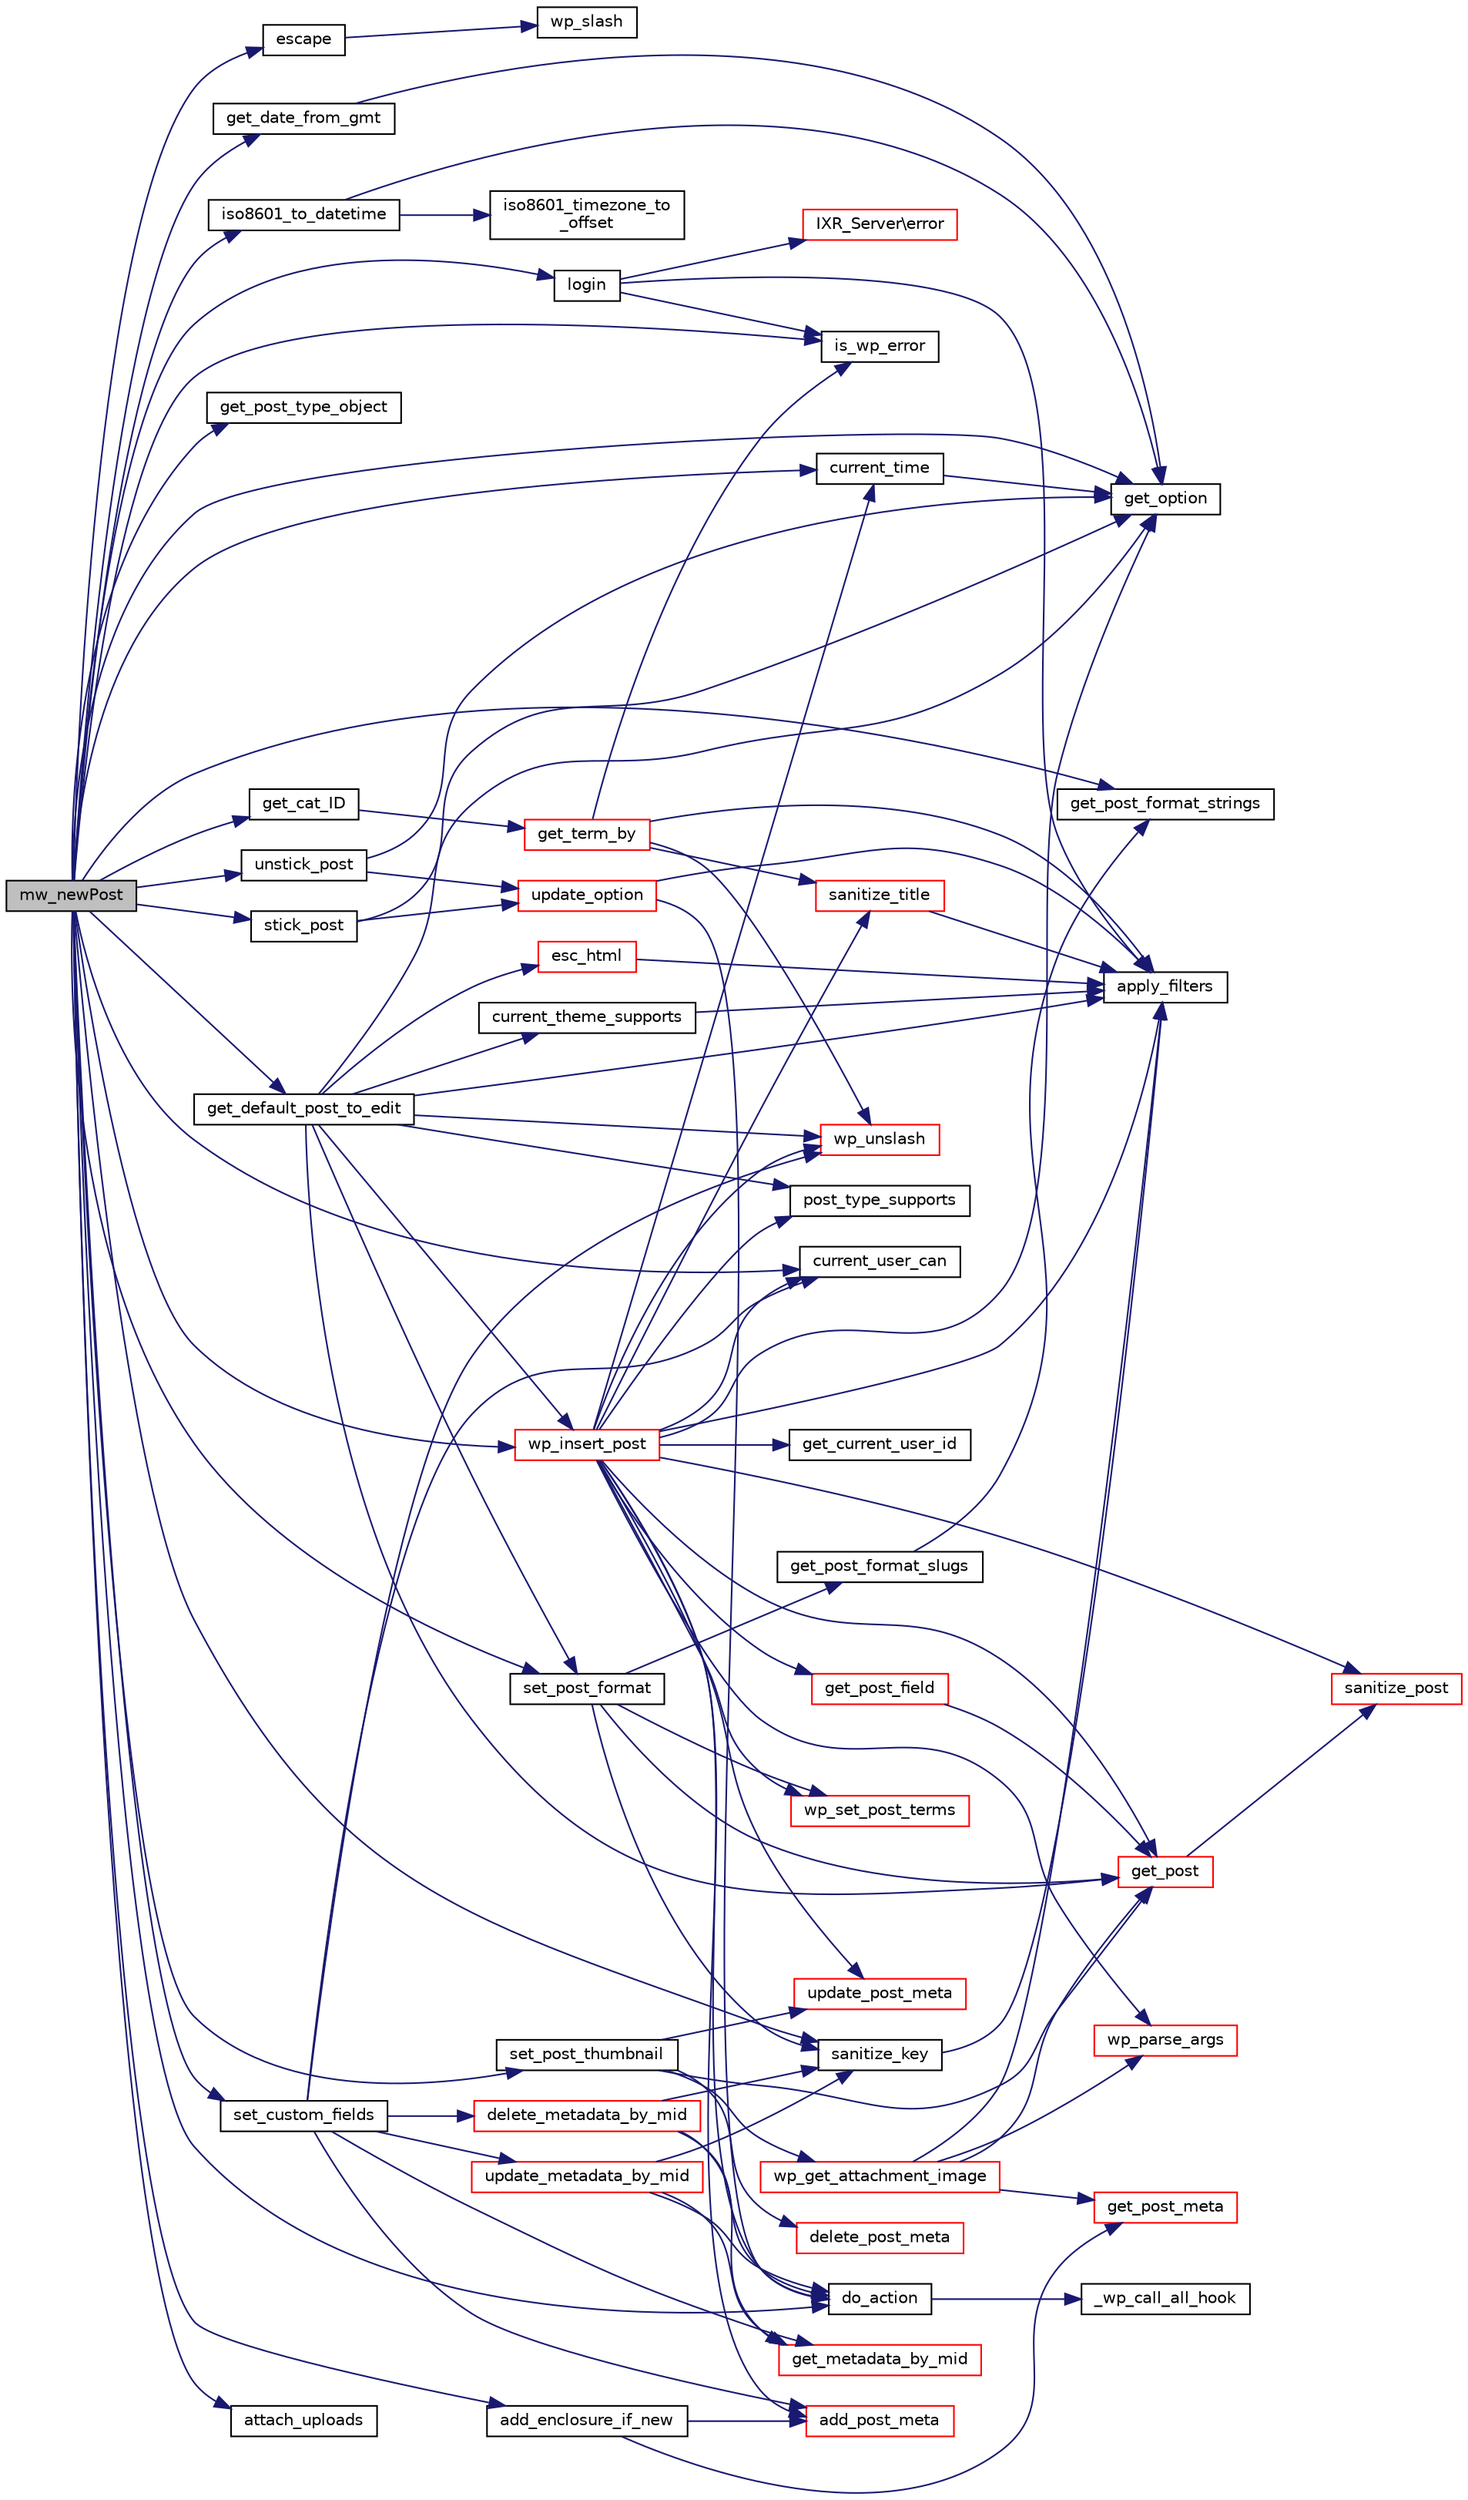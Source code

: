 digraph "mw_newPost"
{
  edge [fontname="Helvetica",fontsize="10",labelfontname="Helvetica",labelfontsize="10"];
  node [fontname="Helvetica",fontsize="10",shape=record];
  rankdir="LR";
  Node1 [label="mw_newPost",height=0.2,width=0.4,color="black", fillcolor="grey75", style="filled", fontcolor="black"];
  Node1 -> Node2 [color="midnightblue",fontsize="10",style="solid",fontname="Helvetica"];
  Node2 [label="escape",height=0.2,width=0.4,color="black", fillcolor="white", style="filled",URL="$classwp__xmlrpc__server.html#a63816d507f93588425abb61186129cc7"];
  Node2 -> Node3 [color="midnightblue",fontsize="10",style="solid",fontname="Helvetica"];
  Node3 [label="wp_slash",height=0.2,width=0.4,color="black", fillcolor="white", style="filled",URL="$formatting_8php.html#aa5eab0fce35c72689998f801b8fc7dfe"];
  Node1 -> Node4 [color="midnightblue",fontsize="10",style="solid",fontname="Helvetica"];
  Node4 [label="login",height=0.2,width=0.4,color="black", fillcolor="white", style="filled",URL="$classwp__xmlrpc__server.html#ad870c94a5775868891f6c50b9818d627"];
  Node4 -> Node5 [color="midnightblue",fontsize="10",style="solid",fontname="Helvetica"];
  Node5 [label="apply_filters",height=0.2,width=0.4,color="black", fillcolor="white", style="filled",URL="$load-scripts_8php.html#a54639394aa645a2277ea41f3cbd23247"];
  Node4 -> Node6 [color="midnightblue",fontsize="10",style="solid",fontname="Helvetica"];
  Node6 [label="IXR_Server\\error",height=0.2,width=0.4,color="red", fillcolor="white", style="filled",URL="$class_i_x_r___server.html#ab1bf1e04adffd0d87191b7234a18295c"];
  Node4 -> Node7 [color="midnightblue",fontsize="10",style="solid",fontname="Helvetica"];
  Node7 [label="is_wp_error",height=0.2,width=0.4,color="black", fillcolor="white", style="filled",URL="$class-wp-error_8php.html#a741b5ec807dbba8d2a0851e32e7d926c"];
  Node1 -> Node8 [color="midnightblue",fontsize="10",style="solid",fontname="Helvetica"];
  Node8 [label="do_action",height=0.2,width=0.4,color="black", fillcolor="white", style="filled",URL="$wp-includes_2plugin_8php.html#aed75045b0b4572e55462b37b063a77cc"];
  Node8 -> Node9 [color="midnightblue",fontsize="10",style="solid",fontname="Helvetica"];
  Node9 [label="_wp_call_all_hook",height=0.2,width=0.4,color="black", fillcolor="white", style="filled",URL="$wp-includes_2plugin_8php.html#af891e88ab346a2da31111facfcf6b2cf"];
  Node1 -> Node10 [color="midnightblue",fontsize="10",style="solid",fontname="Helvetica"];
  Node10 [label="current_user_can",height=0.2,width=0.4,color="black", fillcolor="white", style="filled",URL="$capabilities_8php.html#a3cea61656956bc24826e04276a5847fc"];
  Node1 -> Node11 [color="midnightblue",fontsize="10",style="solid",fontname="Helvetica"];
  Node11 [label="get_post_type_object",height=0.2,width=0.4,color="black", fillcolor="white", style="filled",URL="$wp-includes_2post_8php.html#a61c47864d25a054d86d7977ed6bc6bed"];
  Node1 -> Node12 [color="midnightblue",fontsize="10",style="solid",fontname="Helvetica"];
  Node12 [label="sanitize_key",height=0.2,width=0.4,color="black", fillcolor="white", style="filled",URL="$formatting_8php.html#a0ebdd3bb5f66266f5302c24c3537fb50"];
  Node12 -> Node5 [color="midnightblue",fontsize="10",style="solid",fontname="Helvetica"];
  Node1 -> Node13 [color="midnightblue",fontsize="10",style="solid",fontname="Helvetica"];
  Node13 [label="get_post_format_strings",height=0.2,width=0.4,color="black", fillcolor="white", style="filled",URL="$post-formats_8php.html#a64c5d6d0b6b66836cea1a3ccddc0d4dc"];
  Node1 -> Node14 [color="midnightblue",fontsize="10",style="solid",fontname="Helvetica"];
  Node14 [label="get_option",height=0.2,width=0.4,color="black", fillcolor="white", style="filled",URL="$load-scripts_8php.html#aaf1220eff85fdd291725eabf743b2ed3"];
  Node1 -> Node15 [color="midnightblue",fontsize="10",style="solid",fontname="Helvetica"];
  Node15 [label="get_date_from_gmt",height=0.2,width=0.4,color="black", fillcolor="white", style="filled",URL="$formatting_8php.html#a63e030d27b52f748ee2cb4f6a22f72d5"];
  Node15 -> Node14 [color="midnightblue",fontsize="10",style="solid",fontname="Helvetica"];
  Node1 -> Node16 [color="midnightblue",fontsize="10",style="solid",fontname="Helvetica"];
  Node16 [label="iso8601_to_datetime",height=0.2,width=0.4,color="black", fillcolor="white", style="filled",URL="$formatting_8php.html#a59e101e7d50b23c24e74a3b4273acb06"];
  Node16 -> Node17 [color="midnightblue",fontsize="10",style="solid",fontname="Helvetica"];
  Node17 [label="iso8601_timezone_to\l_offset",height=0.2,width=0.4,color="black", fillcolor="white", style="filled",URL="$formatting_8php.html#acf8cc675b087785acdc53cf404b805ec"];
  Node16 -> Node14 [color="midnightblue",fontsize="10",style="solid",fontname="Helvetica"];
  Node1 -> Node18 [color="midnightblue",fontsize="10",style="solid",fontname="Helvetica"];
  Node18 [label="current_time",height=0.2,width=0.4,color="black", fillcolor="white", style="filled",URL="$wp-includes_2functions_8php.html#a4dacfef72ebe1c7276f7d94fdbe93554"];
  Node18 -> Node14 [color="midnightblue",fontsize="10",style="solid",fontname="Helvetica"];
  Node1 -> Node19 [color="midnightblue",fontsize="10",style="solid",fontname="Helvetica"];
  Node19 [label="get_cat_ID",height=0.2,width=0.4,color="black", fillcolor="white", style="filled",URL="$wp-includes_2category_8php.html#a026c88dea9733bf9de33c29fcc7f2e79"];
  Node19 -> Node20 [color="midnightblue",fontsize="10",style="solid",fontname="Helvetica"];
  Node20 [label="get_term_by",height=0.2,width=0.4,color="red", fillcolor="white", style="filled",URL="$wp-includes_2taxonomy_8php.html#ab1da12e0f558ba88fb9dedc117650053"];
  Node20 -> Node21 [color="midnightblue",fontsize="10",style="solid",fontname="Helvetica"];
  Node21 [label="sanitize_title",height=0.2,width=0.4,color="red", fillcolor="white", style="filled",URL="$formatting_8php.html#ac6495c47468fb816d78bb2d2b326d808"];
  Node21 -> Node5 [color="midnightblue",fontsize="10",style="solid",fontname="Helvetica"];
  Node20 -> Node22 [color="midnightblue",fontsize="10",style="solid",fontname="Helvetica"];
  Node22 [label="wp_unslash",height=0.2,width=0.4,color="red", fillcolor="white", style="filled",URL="$formatting_8php.html#a6dba609f82ebf662ef06615fac81a032"];
  Node20 -> Node7 [color="midnightblue",fontsize="10",style="solid",fontname="Helvetica"];
  Node20 -> Node5 [color="midnightblue",fontsize="10",style="solid",fontname="Helvetica"];
  Node1 -> Node23 [color="midnightblue",fontsize="10",style="solid",fontname="Helvetica"];
  Node23 [label="get_default_post_to_edit",height=0.2,width=0.4,color="black", fillcolor="white", style="filled",URL="$wp-admin_2includes_2post_8php.html#acd11b76d48a16bf3ec561142f0f45ec5"];
  Node23 -> Node24 [color="midnightblue",fontsize="10",style="solid",fontname="Helvetica"];
  Node24 [label="esc_html",height=0.2,width=0.4,color="red", fillcolor="white", style="filled",URL="$formatting_8php.html#a77a1b666b7ca0e393239a9e1d1af72d3"];
  Node24 -> Node5 [color="midnightblue",fontsize="10",style="solid",fontname="Helvetica"];
  Node23 -> Node22 [color="midnightblue",fontsize="10",style="solid",fontname="Helvetica"];
  Node23 -> Node25 [color="midnightblue",fontsize="10",style="solid",fontname="Helvetica"];
  Node25 [label="wp_insert_post",height=0.2,width=0.4,color="red", fillcolor="white", style="filled",URL="$wp-includes_2post_8php.html#abe56ec86f0cf7c5048f82f3d593cccd3"];
  Node25 -> Node26 [color="midnightblue",fontsize="10",style="solid",fontname="Helvetica"];
  Node26 [label="get_current_user_id",height=0.2,width=0.4,color="black", fillcolor="white", style="filled",URL="$wp-includes_2user_8php.html#a1359853bbf09cba486c9826f4ab66f7f"];
  Node25 -> Node14 [color="midnightblue",fontsize="10",style="solid",fontname="Helvetica"];
  Node25 -> Node27 [color="midnightblue",fontsize="10",style="solid",fontname="Helvetica"];
  Node27 [label="wp_parse_args",height=0.2,width=0.4,color="red", fillcolor="white", style="filled",URL="$wp-includes_2functions_8php.html#aa3f6fdf5e7702fdd93e84301ea7987aa"];
  Node25 -> Node28 [color="midnightblue",fontsize="10",style="solid",fontname="Helvetica"];
  Node28 [label="sanitize_post",height=0.2,width=0.4,color="red", fillcolor="white", style="filled",URL="$wp-includes_2post_8php.html#a8eebee8e7e751c84f75b5d4da365438c"];
  Node25 -> Node29 [color="midnightblue",fontsize="10",style="solid",fontname="Helvetica"];
  Node29 [label="get_post",height=0.2,width=0.4,color="red", fillcolor="white", style="filled",URL="$wp-includes_2post_8php.html#a39e30b5bbefa3b21d828591673150b89"];
  Node29 -> Node28 [color="midnightblue",fontsize="10",style="solid",fontname="Helvetica"];
  Node25 -> Node30 [color="midnightblue",fontsize="10",style="solid",fontname="Helvetica"];
  Node30 [label="get_post_field",height=0.2,width=0.4,color="red", fillcolor="white", style="filled",URL="$wp-includes_2post_8php.html#a0406de41353c7a645fded9de7b5f9e79"];
  Node30 -> Node29 [color="midnightblue",fontsize="10",style="solid",fontname="Helvetica"];
  Node25 -> Node31 [color="midnightblue",fontsize="10",style="solid",fontname="Helvetica"];
  Node31 [label="post_type_supports",height=0.2,width=0.4,color="black", fillcolor="white", style="filled",URL="$wp-includes_2post_8php.html#af2c68a092ed386ccb8a7d9b9cac651bb"];
  Node25 -> Node5 [color="midnightblue",fontsize="10",style="solid",fontname="Helvetica"];
  Node25 -> Node10 [color="midnightblue",fontsize="10",style="solid",fontname="Helvetica"];
  Node25 -> Node21 [color="midnightblue",fontsize="10",style="solid",fontname="Helvetica"];
  Node25 -> Node18 [color="midnightblue",fontsize="10",style="solid",fontname="Helvetica"];
  Node25 -> Node22 [color="midnightblue",fontsize="10",style="solid",fontname="Helvetica"];
  Node25 -> Node8 [color="midnightblue",fontsize="10",style="solid",fontname="Helvetica"];
  Node25 -> Node32 [color="midnightblue",fontsize="10",style="solid",fontname="Helvetica"];
  Node32 [label="wp_set_post_terms",height=0.2,width=0.4,color="red", fillcolor="white", style="filled",URL="$wp-includes_2post_8php.html#a53265ee7b88d8a4346fcce6c41983be9"];
  Node25 -> Node33 [color="midnightblue",fontsize="10",style="solid",fontname="Helvetica"];
  Node33 [label="add_post_meta",height=0.2,width=0.4,color="red", fillcolor="white", style="filled",URL="$wp-includes_2post_8php.html#abde221cb7b8ad0a247496ce2a3c0e68e"];
  Node25 -> Node34 [color="midnightblue",fontsize="10",style="solid",fontname="Helvetica"];
  Node34 [label="update_post_meta",height=0.2,width=0.4,color="red", fillcolor="white", style="filled",URL="$wp-includes_2post_8php.html#ac984a204e35272d1a897fedce9a92847"];
  Node23 -> Node29 [color="midnightblue",fontsize="10",style="solid",fontname="Helvetica"];
  Node23 -> Node35 [color="midnightblue",fontsize="10",style="solid",fontname="Helvetica"];
  Node35 [label="current_theme_supports",height=0.2,width=0.4,color="black", fillcolor="white", style="filled",URL="$wp-includes_2theme_8php.html#a416f43d1d80d3efb22d75961f1b585a3"];
  Node35 -> Node5 [color="midnightblue",fontsize="10",style="solid",fontname="Helvetica"];
  Node23 -> Node31 [color="midnightblue",fontsize="10",style="solid",fontname="Helvetica"];
  Node23 -> Node14 [color="midnightblue",fontsize="10",style="solid",fontname="Helvetica"];
  Node23 -> Node36 [color="midnightblue",fontsize="10",style="solid",fontname="Helvetica"];
  Node36 [label="set_post_format",height=0.2,width=0.4,color="black", fillcolor="white", style="filled",URL="$post-formats_8php.html#ab3be12127735b0e3e945644ca4ebdcd1"];
  Node36 -> Node29 [color="midnightblue",fontsize="10",style="solid",fontname="Helvetica"];
  Node36 -> Node12 [color="midnightblue",fontsize="10",style="solid",fontname="Helvetica"];
  Node36 -> Node37 [color="midnightblue",fontsize="10",style="solid",fontname="Helvetica"];
  Node37 [label="get_post_format_slugs",height=0.2,width=0.4,color="black", fillcolor="white", style="filled",URL="$post-formats_8php.html#a1d2788cf3ca3f90ad524403acf16e973"];
  Node37 -> Node13 [color="midnightblue",fontsize="10",style="solid",fontname="Helvetica"];
  Node36 -> Node32 [color="midnightblue",fontsize="10",style="solid",fontname="Helvetica"];
  Node23 -> Node5 [color="midnightblue",fontsize="10",style="solid",fontname="Helvetica"];
  Node1 -> Node38 [color="midnightblue",fontsize="10",style="solid",fontname="Helvetica"];
  Node38 [label="stick_post",height=0.2,width=0.4,color="black", fillcolor="white", style="filled",URL="$wp-includes_2post_8php.html#acc77b2e45b5ed524f5d231f187419c2e"];
  Node38 -> Node14 [color="midnightblue",fontsize="10",style="solid",fontname="Helvetica"];
  Node38 -> Node39 [color="midnightblue",fontsize="10",style="solid",fontname="Helvetica"];
  Node39 [label="update_option",height=0.2,width=0.4,color="red", fillcolor="white", style="filled",URL="$option_8php.html#a9fe309715258f282dc6a1ac0d514eaad"];
  Node39 -> Node5 [color="midnightblue",fontsize="10",style="solid",fontname="Helvetica"];
  Node39 -> Node8 [color="midnightblue",fontsize="10",style="solid",fontname="Helvetica"];
  Node1 -> Node40 [color="midnightblue",fontsize="10",style="solid",fontname="Helvetica"];
  Node40 [label="unstick_post",height=0.2,width=0.4,color="black", fillcolor="white", style="filled",URL="$wp-includes_2post_8php.html#ae269c8d34a8a3fcfca032edabe5a6ae0"];
  Node40 -> Node14 [color="midnightblue",fontsize="10",style="solid",fontname="Helvetica"];
  Node40 -> Node39 [color="midnightblue",fontsize="10",style="solid",fontname="Helvetica"];
  Node1 -> Node41 [color="midnightblue",fontsize="10",style="solid",fontname="Helvetica"];
  Node41 [label="set_custom_fields",height=0.2,width=0.4,color="black", fillcolor="white", style="filled",URL="$classwp__xmlrpc__server.html#af2d137480d8590998f454e2e34719e94"];
  Node41 -> Node42 [color="midnightblue",fontsize="10",style="solid",fontname="Helvetica"];
  Node42 [label="get_metadata_by_mid",height=0.2,width=0.4,color="red", fillcolor="white", style="filled",URL="$meta_8php.html#ad3d9d6ac672b7ab0599cdbe08195aef5"];
  Node41 -> Node22 [color="midnightblue",fontsize="10",style="solid",fontname="Helvetica"];
  Node41 -> Node10 [color="midnightblue",fontsize="10",style="solid",fontname="Helvetica"];
  Node41 -> Node43 [color="midnightblue",fontsize="10",style="solid",fontname="Helvetica"];
  Node43 [label="update_metadata_by_mid",height=0.2,width=0.4,color="red", fillcolor="white", style="filled",URL="$meta_8php.html#abbc8c66e89b6d7d45cd4d990e998bdb4"];
  Node43 -> Node12 [color="midnightblue",fontsize="10",style="solid",fontname="Helvetica"];
  Node43 -> Node42 [color="midnightblue",fontsize="10",style="solid",fontname="Helvetica"];
  Node43 -> Node8 [color="midnightblue",fontsize="10",style="solid",fontname="Helvetica"];
  Node41 -> Node44 [color="midnightblue",fontsize="10",style="solid",fontname="Helvetica"];
  Node44 [label="delete_metadata_by_mid",height=0.2,width=0.4,color="red", fillcolor="white", style="filled",URL="$meta_8php.html#a2deea9d7ae30dd0e9cd3353fb2907806"];
  Node44 -> Node12 [color="midnightblue",fontsize="10",style="solid",fontname="Helvetica"];
  Node44 -> Node42 [color="midnightblue",fontsize="10",style="solid",fontname="Helvetica"];
  Node44 -> Node8 [color="midnightblue",fontsize="10",style="solid",fontname="Helvetica"];
  Node41 -> Node33 [color="midnightblue",fontsize="10",style="solid",fontname="Helvetica"];
  Node1 -> Node45 [color="midnightblue",fontsize="10",style="solid",fontname="Helvetica"];
  Node45 [label="set_post_thumbnail",height=0.2,width=0.4,color="black", fillcolor="white", style="filled",URL="$wp-includes_2post_8php.html#a4d33bc3fcaf2f12049a0e661c4adcaa7"];
  Node45 -> Node29 [color="midnightblue",fontsize="10",style="solid",fontname="Helvetica"];
  Node45 -> Node46 [color="midnightblue",fontsize="10",style="solid",fontname="Helvetica"];
  Node46 [label="wp_get_attachment_image",height=0.2,width=0.4,color="red", fillcolor="white", style="filled",URL="$wp-includes_2media_8php.html#a57bf956f73e9b1ed18235515b34b0028"];
  Node46 -> Node29 [color="midnightblue",fontsize="10",style="solid",fontname="Helvetica"];
  Node46 -> Node47 [color="midnightblue",fontsize="10",style="solid",fontname="Helvetica"];
  Node47 [label="get_post_meta",height=0.2,width=0.4,color="red", fillcolor="white", style="filled",URL="$wp-includes_2post_8php.html#a5ac8d9eefeeb2ac8b45650a335971b81"];
  Node46 -> Node27 [color="midnightblue",fontsize="10",style="solid",fontname="Helvetica"];
  Node46 -> Node5 [color="midnightblue",fontsize="10",style="solid",fontname="Helvetica"];
  Node45 -> Node34 [color="midnightblue",fontsize="10",style="solid",fontname="Helvetica"];
  Node45 -> Node48 [color="midnightblue",fontsize="10",style="solid",fontname="Helvetica"];
  Node48 [label="delete_post_meta",height=0.2,width=0.4,color="red", fillcolor="white", style="filled",URL="$wp-includes_2post_8php.html#a138c55d0c3508741575e1f3fad256f65"];
  Node1 -> Node49 [color="midnightblue",fontsize="10",style="solid",fontname="Helvetica"];
  Node49 [label="add_enclosure_if_new",height=0.2,width=0.4,color="black", fillcolor="white", style="filled",URL="$classwp__xmlrpc__server.html#a4b36f095c3dc4f04d9c6df8458a198d4"];
  Node49 -> Node47 [color="midnightblue",fontsize="10",style="solid",fontname="Helvetica"];
  Node49 -> Node33 [color="midnightblue",fontsize="10",style="solid",fontname="Helvetica"];
  Node1 -> Node50 [color="midnightblue",fontsize="10",style="solid",fontname="Helvetica"];
  Node50 [label="attach_uploads",height=0.2,width=0.4,color="black", fillcolor="white", style="filled",URL="$classwp__xmlrpc__server.html#abb934b938fdb0a7c05b677a477faa72e"];
  Node1 -> Node36 [color="midnightblue",fontsize="10",style="solid",fontname="Helvetica"];
  Node1 -> Node25 [color="midnightblue",fontsize="10",style="solid",fontname="Helvetica"];
  Node1 -> Node7 [color="midnightblue",fontsize="10",style="solid",fontname="Helvetica"];
}

